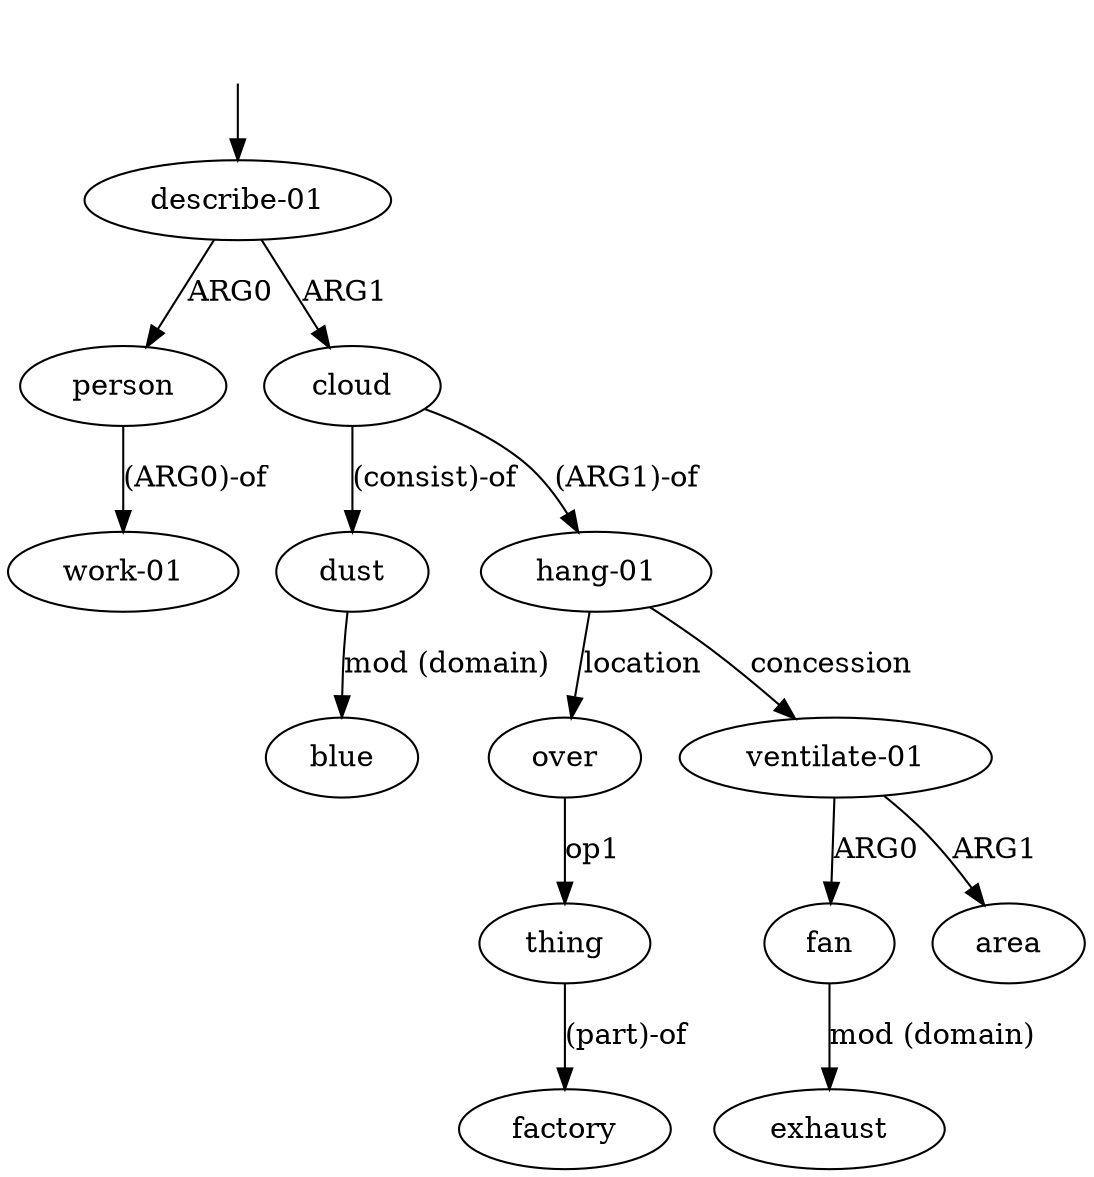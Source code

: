 digraph "20003027" {
  top [ style=invis ];
  top -> 0;
  0 [ label=<<table align="center" border="0" cellspacing="0"><tr><td colspan="2">describe-01</td></tr></table>> ];
  1 [ label=<<table align="center" border="0" cellspacing="0"><tr><td colspan="2">person</td></tr></table>> ];
  2 [ label=<<table align="center" border="0" cellspacing="0"><tr><td colspan="2">work-01</td></tr></table>> ];
  3 [ label=<<table align="center" border="0" cellspacing="0"><tr><td colspan="2">cloud</td></tr></table>> ];
  4 [ label=<<table align="center" border="0" cellspacing="0"><tr><td colspan="2">dust</td></tr></table>> ];
  5 [ label=<<table align="center" border="0" cellspacing="0"><tr><td colspan="2">blue</td></tr></table>> ];
  6 [ label=<<table align="center" border="0" cellspacing="0"><tr><td colspan="2">hang-01</td></tr></table>> ];
  7 [ label=<<table align="center" border="0" cellspacing="0"><tr><td colspan="2">over</td></tr></table>> ];
  8 [ label=<<table align="center" border="0" cellspacing="0"><tr><td colspan="2">thing</td></tr></table>> ];
  9 [ label=<<table align="center" border="0" cellspacing="0"><tr><td colspan="2">factory</td></tr></table>> ];
  10 [ label=<<table align="center" border="0" cellspacing="0"><tr><td colspan="2">ventilate-01</td></tr></table>> ];
  11 [ label=<<table align="center" border="0" cellspacing="0"><tr><td colspan="2">fan</td></tr></table>> ];
  12 [ label=<<table align="center" border="0" cellspacing="0"><tr><td colspan="2">exhaust</td></tr></table>> ];
  13 [ label=<<table align="center" border="0" cellspacing="0"><tr><td colspan="2">area</td></tr></table>> ];
  10 -> 11 [ label="ARG0" ];
  3 -> 6 [ label="(ARG1)-of" ];
  0 -> 1 [ label="ARG0" ];
  7 -> 8 [ label="op1" ];
  6 -> 7 [ label="location" ];
  3 -> 4 [ label="(consist)-of" ];
  4 -> 5 [ label="mod (domain)" ];
  6 -> 10 [ label="concession" ];
  8 -> 9 [ label="(part)-of" ];
  11 -> 12 [ label="mod (domain)" ];
  10 -> 13 [ label="ARG1" ];
  0 -> 3 [ label="ARG1" ];
  1 -> 2 [ label="(ARG0)-of" ];
}

